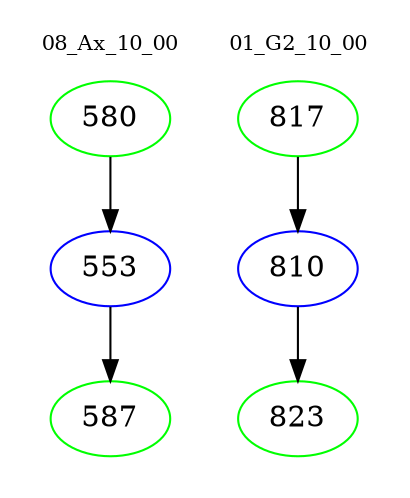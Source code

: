 digraph{
subgraph cluster_0 {
color = white
label = "08_Ax_10_00";
fontsize=10;
T0_580 [label="580", color="green"]
T0_580 -> T0_553 [color="black"]
T0_553 [label="553", color="blue"]
T0_553 -> T0_587 [color="black"]
T0_587 [label="587", color="green"]
}
subgraph cluster_1 {
color = white
label = "01_G2_10_00";
fontsize=10;
T1_817 [label="817", color="green"]
T1_817 -> T1_810 [color="black"]
T1_810 [label="810", color="blue"]
T1_810 -> T1_823 [color="black"]
T1_823 [label="823", color="green"]
}
}
